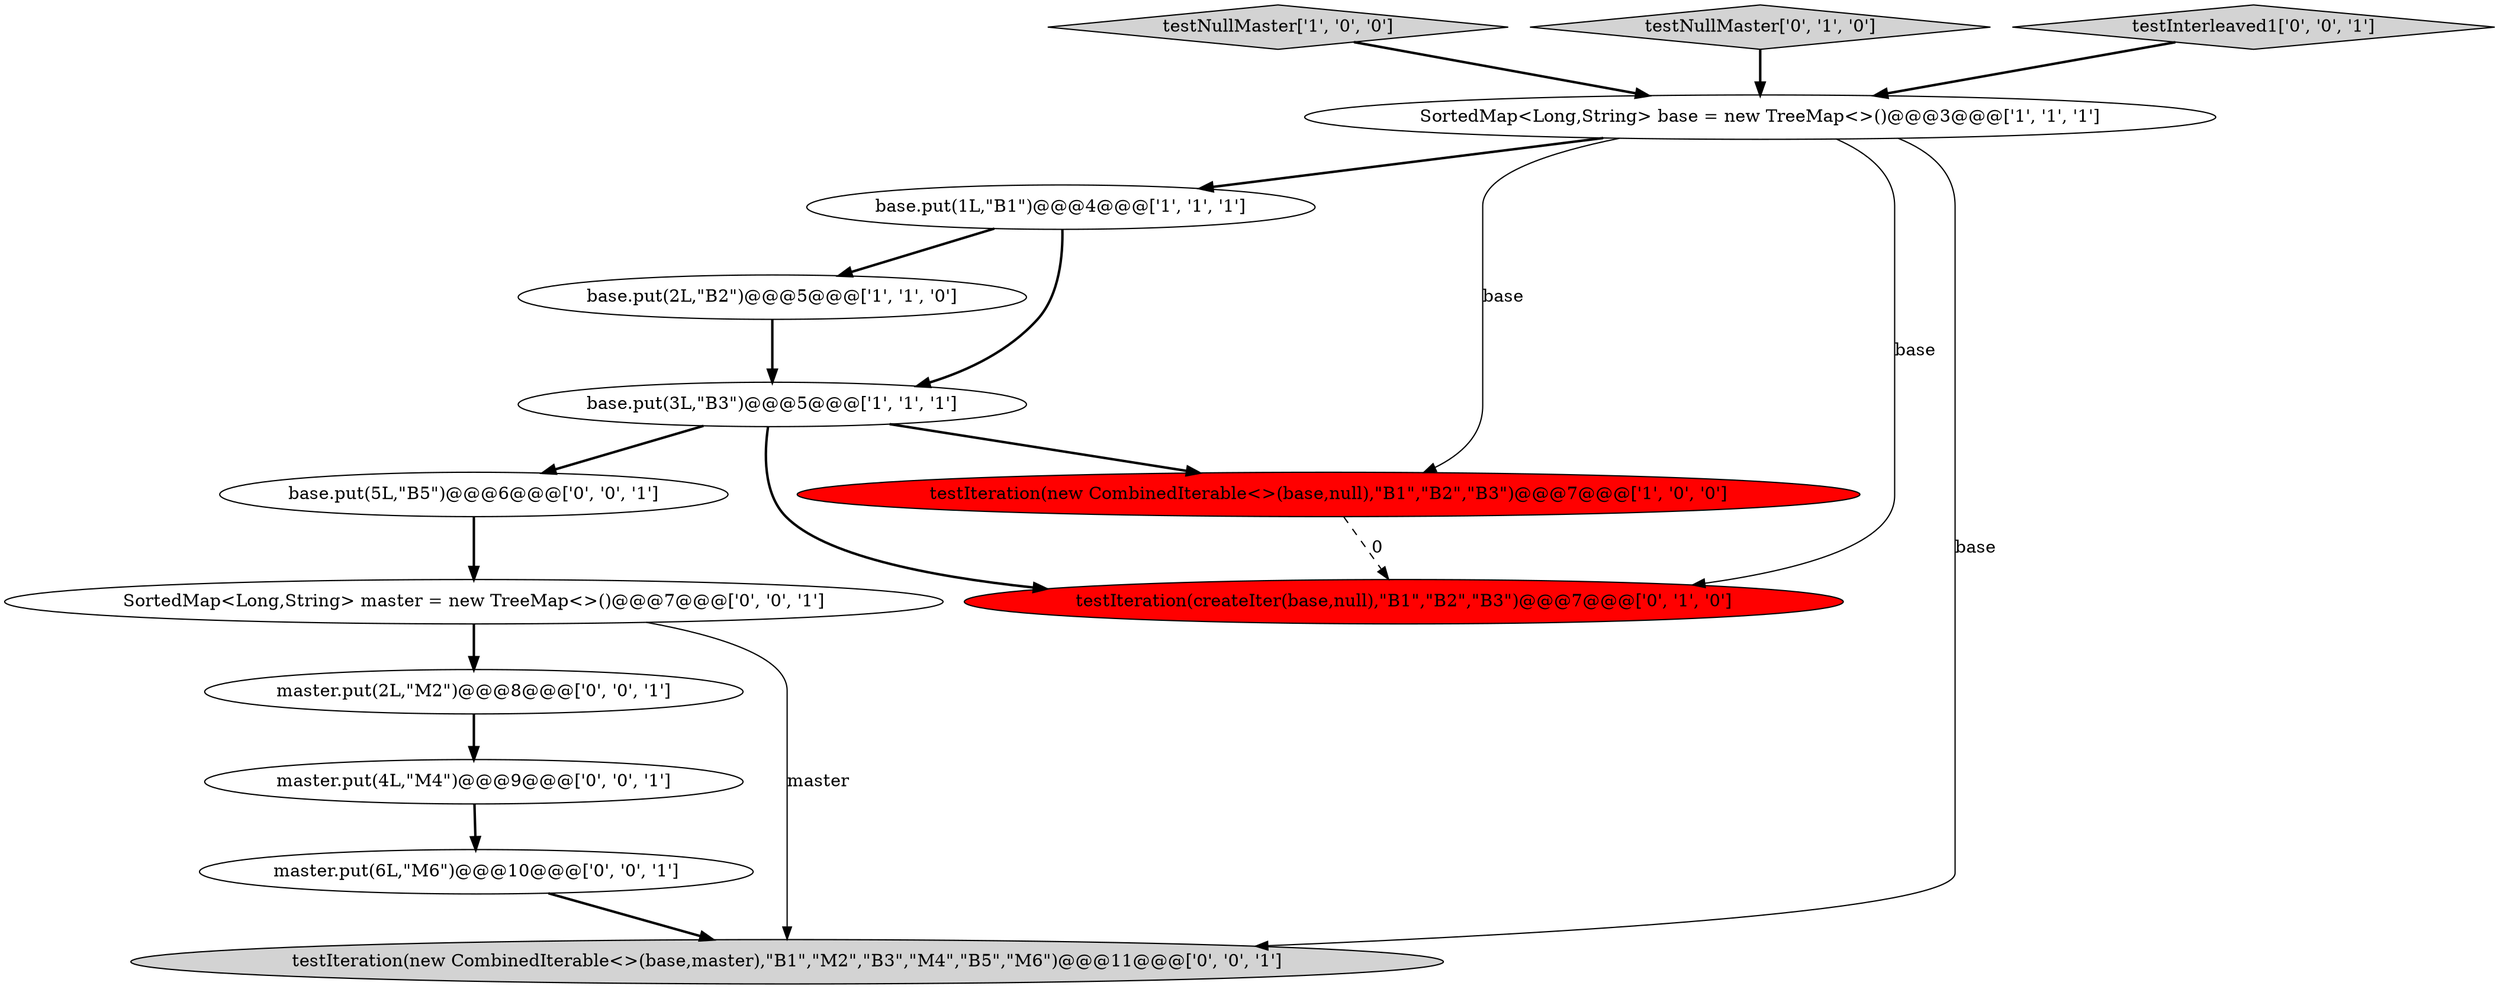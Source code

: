 digraph {
5 [style = filled, label = "testNullMaster['1', '0', '0']", fillcolor = lightgray, shape = diamond image = "AAA0AAABBB1BBB"];
13 [style = filled, label = "base.put(5L,\"B5\")@@@6@@@['0', '0', '1']", fillcolor = white, shape = ellipse image = "AAA0AAABBB3BBB"];
4 [style = filled, label = "base.put(3L,\"B3\")@@@5@@@['1', '1', '1']", fillcolor = white, shape = ellipse image = "AAA0AAABBB1BBB"];
3 [style = filled, label = "SortedMap<Long,String> base = new TreeMap<>()@@@3@@@['1', '1', '1']", fillcolor = white, shape = ellipse image = "AAA0AAABBB1BBB"];
10 [style = filled, label = "master.put(6L,\"M6\")@@@10@@@['0', '0', '1']", fillcolor = white, shape = ellipse image = "AAA0AAABBB3BBB"];
8 [style = filled, label = "SortedMap<Long,String> master = new TreeMap<>()@@@7@@@['0', '0', '1']", fillcolor = white, shape = ellipse image = "AAA0AAABBB3BBB"];
14 [style = filled, label = "master.put(2L,\"M2\")@@@8@@@['0', '0', '1']", fillcolor = white, shape = ellipse image = "AAA0AAABBB3BBB"];
0 [style = filled, label = "base.put(2L,\"B2\")@@@5@@@['1', '1', '0']", fillcolor = white, shape = ellipse image = "AAA0AAABBB1BBB"];
11 [style = filled, label = "master.put(4L,\"M4\")@@@9@@@['0', '0', '1']", fillcolor = white, shape = ellipse image = "AAA0AAABBB3BBB"];
6 [style = filled, label = "testNullMaster['0', '1', '0']", fillcolor = lightgray, shape = diamond image = "AAA0AAABBB2BBB"];
7 [style = filled, label = "testIteration(createIter(base,null),\"B1\",\"B2\",\"B3\")@@@7@@@['0', '1', '0']", fillcolor = red, shape = ellipse image = "AAA1AAABBB2BBB"];
9 [style = filled, label = "testInterleaved1['0', '0', '1']", fillcolor = lightgray, shape = diamond image = "AAA0AAABBB3BBB"];
12 [style = filled, label = "testIteration(new CombinedIterable<>(base,master),\"B1\",\"M2\",\"B3\",\"M4\",\"B5\",\"M6\")@@@11@@@['0', '0', '1']", fillcolor = lightgray, shape = ellipse image = "AAA0AAABBB3BBB"];
2 [style = filled, label = "testIteration(new CombinedIterable<>(base,null),\"B1\",\"B2\",\"B3\")@@@7@@@['1', '0', '0']", fillcolor = red, shape = ellipse image = "AAA1AAABBB1BBB"];
1 [style = filled, label = "base.put(1L,\"B1\")@@@4@@@['1', '1', '1']", fillcolor = white, shape = ellipse image = "AAA0AAABBB1BBB"];
5->3 [style = bold, label=""];
9->3 [style = bold, label=""];
6->3 [style = bold, label=""];
8->14 [style = bold, label=""];
1->4 [style = bold, label=""];
8->12 [style = solid, label="master"];
1->0 [style = bold, label=""];
4->2 [style = bold, label=""];
13->8 [style = bold, label=""];
3->1 [style = bold, label=""];
2->7 [style = dashed, label="0"];
0->4 [style = bold, label=""];
14->11 [style = bold, label=""];
11->10 [style = bold, label=""];
10->12 [style = bold, label=""];
3->2 [style = solid, label="base"];
4->7 [style = bold, label=""];
4->13 [style = bold, label=""];
3->7 [style = solid, label="base"];
3->12 [style = solid, label="base"];
}
